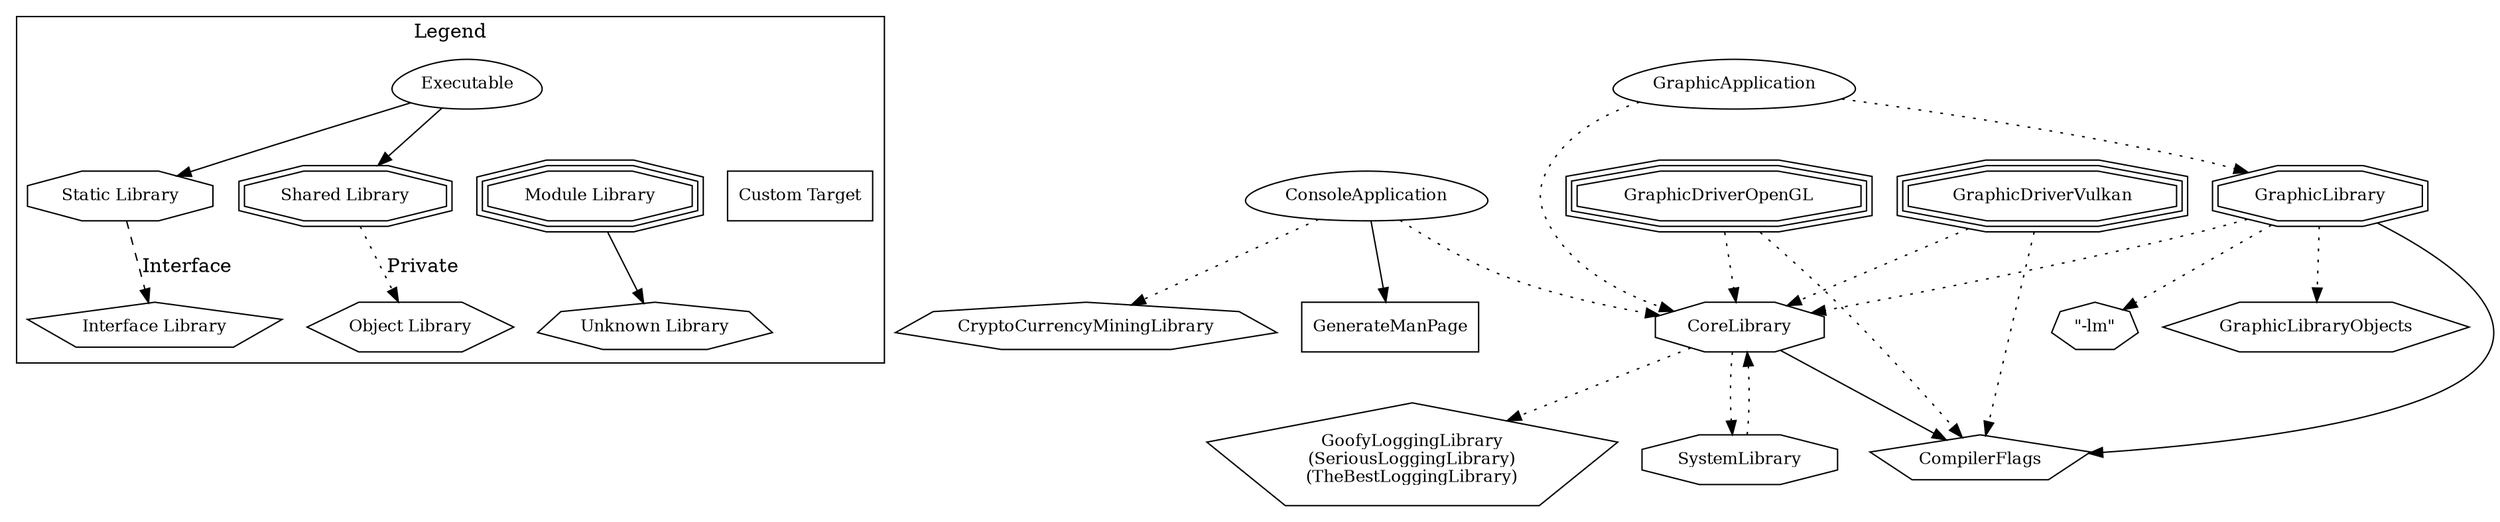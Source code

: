 digraph "GraphvizTestProject" {
node [
  fontsize = "12"
];
subgraph clusterLegend {
  label = "Legend";
  color = black;
  edge [ style = invis ];
  legendNode0 [ label = "Executable", shape = egg ];
  legendNode1 [ label = "Static Library", shape = octagon ];
  legendNode2 [ label = "Shared Library", shape = doubleoctagon ];
  legendNode3 [ label = "Module Library", shape = tripleoctagon ];
  legendNode4 [ label = "Interface Library", shape = pentagon ];
  legendNode5 [ label = "Object Library", shape = hexagon ];
  legendNode6 [ label = "Unknown Library", shape = septagon ];
  legendNode7 [ label = "Custom Target", shape = box ];
  legendNode0 -> legendNode1 [ style = solid ];
  legendNode0 -> legendNode2 [ style = solid ];
  legendNode0 -> legendNode3;
  legendNode1 -> legendNode4 [ label = "Interface", style = dashed ];
  legendNode2 -> legendNode5 [ label = "Private", style = dotted ];
  legendNode3 -> legendNode6 [ style = solid ];
  legendNode0 -> legendNode7;
}
    "node0" [ label = "CompilerFlags", shape = pentagon ];
    "node1" [ label = "ConsoleApplication", shape = egg ];
    "node2" [ label = "CoreLibrary", shape = octagon ];
    "node2" -> "node0"  // CoreLibrary -> CompilerFlags
    "node3" [ label = "GoofyLoggingLibrary\n(SeriousLoggingLibrary)\n(TheBestLoggingLibrary)", shape = pentagon ];
    "node2" -> "node3" [ style = dotted ] // CoreLibrary -> GoofyLoggingLibrary
    "node4" [ label = "SystemLibrary", shape = octagon ];
    "node4" -> "node2" [ style = dotted ] // SystemLibrary -> CoreLibrary
    "node2" -> "node4" [ style = dotted ] // CoreLibrary -> SystemLibrary
    "node1" -> "node2" [ style = dotted ] // ConsoleApplication -> CoreLibrary
    "node5" [ label = "CryptoCurrencyMiningLibrary", shape = septagon ];
    "node1" -> "node5" [ style = dotted ] // ConsoleApplication -> CryptoCurrencyMiningLibrary
    "node6" [ label = "GenerateManPage", shape = box ];
    "node1" -> "node6"  // ConsoleApplication -> GenerateManPage
    "node7" [ label = "GraphicApplication", shape = egg ];
    "node7" -> "node2" [ style = dotted ] // GraphicApplication -> CoreLibrary
    "node8" [ label = "GraphicLibrary", shape = doubleoctagon ];
    "node9" [ label = "\"-lm\"", shape = septagon ];
    "node8" -> "node9" [ style = dotted ] // GraphicLibrary -> "-lm"
    "node8" -> "node0"  // GraphicLibrary -> CompilerFlags
    "node8" -> "node2" [ style = dotted ] // GraphicLibrary -> CoreLibrary
    "node10" [ label = "GraphicLibraryObjects", shape = hexagon ];
    "node8" -> "node10" [ style = dotted ] // GraphicLibrary -> GraphicLibraryObjects
    "node7" -> "node8" [ style = dotted ] // GraphicApplication -> GraphicLibrary
    "node11" [ label = "GraphicDriverOpenGL", shape = tripleoctagon ];
    "node11" -> "node0" [ style = dotted ] // GraphicDriverOpenGL -> CompilerFlags
    "node11" -> "node2" [ style = dotted ] // GraphicDriverOpenGL -> CoreLibrary
    "node12" [ label = "GraphicDriverVulkan", shape = tripleoctagon ];
    "node12" -> "node0" [ style = dotted ] // GraphicDriverVulkan -> CompilerFlags
    "node12" -> "node2" [ style = dotted ] // GraphicDriverVulkan -> CoreLibrary
}

